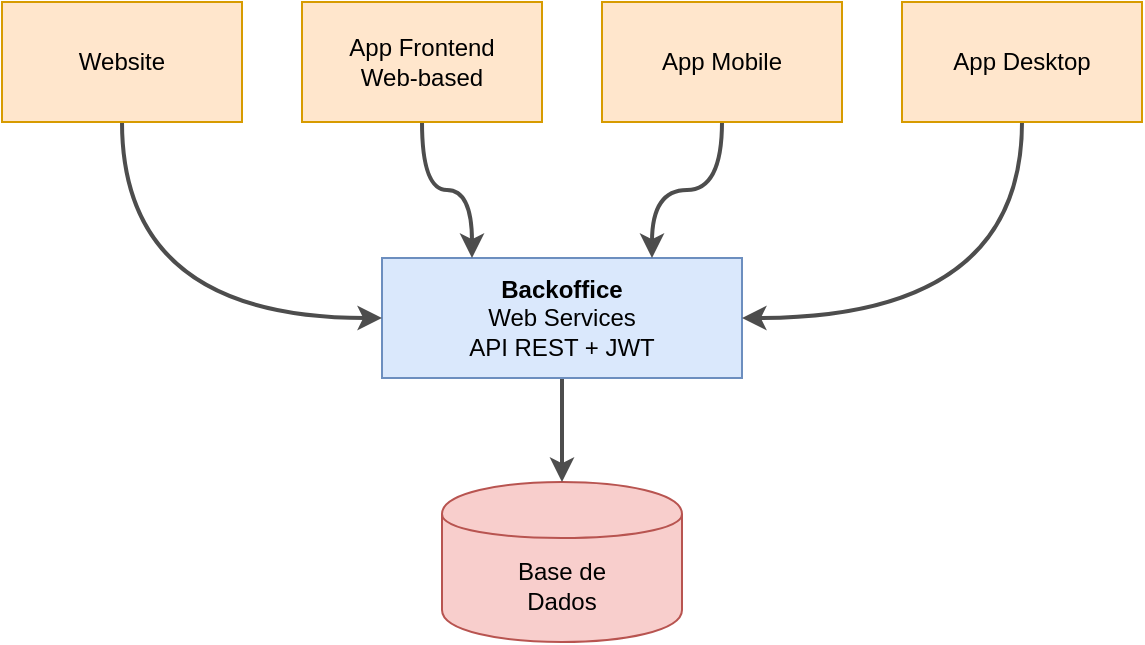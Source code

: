 <mxfile version="12.7.1" type="device"><diagram id="TWCNZdNMs3TSsK4Tpxpp" name="Page-1"><mxGraphModel dx="1416" dy="598" grid="1" gridSize="10" guides="1" tooltips="1" connect="1" arrows="1" fold="1" page="1" pageScale="1" pageWidth="600" pageHeight="350" math="0" shadow="0"><root><mxCell id="0"/><mxCell id="1" parent="0"/><mxCell id="a9EvfrtUGN9IV1nnXcPt-1" value="&lt;div&gt;Base de&lt;/div&gt;&lt;div&gt;Dados&lt;br&gt;&lt;/div&gt;" style="shape=cylinder;whiteSpace=wrap;html=1;boundedLbl=1;backgroundOutline=1;fillColor=#f8cecc;strokeColor=#b85450;" vertex="1" parent="1"><mxGeometry x="234" y="257" width="120" height="80" as="geometry"/></mxCell><mxCell id="a9EvfrtUGN9IV1nnXcPt-9" style="edgeStyle=orthogonalEdgeStyle;curved=1;orthogonalLoop=1;jettySize=auto;html=1;strokeWidth=2;strokeColor=#4D4D4D;" edge="1" parent="1" source="a9EvfrtUGN9IV1nnXcPt-2" target="a9EvfrtUGN9IV1nnXcPt-1"><mxGeometry relative="1" as="geometry"/></mxCell><mxCell id="a9EvfrtUGN9IV1nnXcPt-2" value="&lt;div&gt;&lt;b&gt;Backoffice&lt;/b&gt;&lt;/div&gt;&lt;div&gt;Web Services&lt;/div&gt;&lt;div&gt;API REST + JWT&lt;br&gt;&lt;/div&gt;" style="rounded=0;whiteSpace=wrap;html=1;fillColor=#dae8fc;strokeColor=#6c8ebf;" vertex="1" parent="1"><mxGeometry x="204" y="145" width="180" height="60" as="geometry"/></mxCell><mxCell id="a9EvfrtUGN9IV1nnXcPt-11" style="edgeStyle=orthogonalEdgeStyle;curved=1;orthogonalLoop=1;jettySize=auto;html=1;entryX=0.25;entryY=0;entryDx=0;entryDy=0;strokeWidth=2;strokeColor=#4D4D4D;" edge="1" parent="1" source="a9EvfrtUGN9IV1nnXcPt-3" target="a9EvfrtUGN9IV1nnXcPt-2"><mxGeometry relative="1" as="geometry"/></mxCell><mxCell id="a9EvfrtUGN9IV1nnXcPt-3" value="&lt;div&gt;App Frontend&lt;/div&gt;&lt;div&gt;Web-based&lt;/div&gt;" style="rounded=0;whiteSpace=wrap;html=1;fillColor=#ffe6cc;strokeColor=#d79b00;" vertex="1" parent="1"><mxGeometry x="164" y="17" width="120" height="60" as="geometry"/></mxCell><mxCell id="a9EvfrtUGN9IV1nnXcPt-7" style="edgeStyle=orthogonalEdgeStyle;orthogonalLoop=1;jettySize=auto;html=1;entryX=0.75;entryY=0;entryDx=0;entryDy=0;curved=1;strokeWidth=2;strokeColor=#4D4D4D;" edge="1" parent="1" source="a9EvfrtUGN9IV1nnXcPt-4" target="a9EvfrtUGN9IV1nnXcPt-2"><mxGeometry relative="1" as="geometry"/></mxCell><mxCell id="a9EvfrtUGN9IV1nnXcPt-4" value="App Mobile" style="rounded=0;whiteSpace=wrap;html=1;fillColor=#ffe6cc;strokeColor=#d79b00;" vertex="1" parent="1"><mxGeometry x="314" y="17" width="120" height="60" as="geometry"/></mxCell><mxCell id="a9EvfrtUGN9IV1nnXcPt-12" style="edgeStyle=orthogonalEdgeStyle;curved=1;orthogonalLoop=1;jettySize=auto;html=1;entryX=1;entryY=0.5;entryDx=0;entryDy=0;exitX=0.5;exitY=1;exitDx=0;exitDy=0;strokeWidth=2;strokeColor=#4D4D4D;" edge="1" parent="1" source="a9EvfrtUGN9IV1nnXcPt-5" target="a9EvfrtUGN9IV1nnXcPt-2"><mxGeometry relative="1" as="geometry"/></mxCell><mxCell id="a9EvfrtUGN9IV1nnXcPt-5" value="App Desktop" style="rounded=0;whiteSpace=wrap;html=1;fillColor=#ffe6cc;strokeColor=#d79b00;" vertex="1" parent="1"><mxGeometry x="464" y="17" width="120" height="60" as="geometry"/></mxCell><mxCell id="a9EvfrtUGN9IV1nnXcPt-13" style="edgeStyle=orthogonalEdgeStyle;curved=1;orthogonalLoop=1;jettySize=auto;html=1;entryX=0;entryY=0.5;entryDx=0;entryDy=0;exitX=0.5;exitY=1;exitDx=0;exitDy=0;strokeWidth=2;strokeColor=#4D4D4D;" edge="1" parent="1" source="a9EvfrtUGN9IV1nnXcPt-10" target="a9EvfrtUGN9IV1nnXcPt-2"><mxGeometry relative="1" as="geometry"/></mxCell><mxCell id="a9EvfrtUGN9IV1nnXcPt-10" value="Website" style="rounded=0;whiteSpace=wrap;html=1;fillColor=#ffe6cc;strokeColor=#d79b00;" vertex="1" parent="1"><mxGeometry x="14" y="17" width="120" height="60" as="geometry"/></mxCell></root></mxGraphModel></diagram></mxfile>